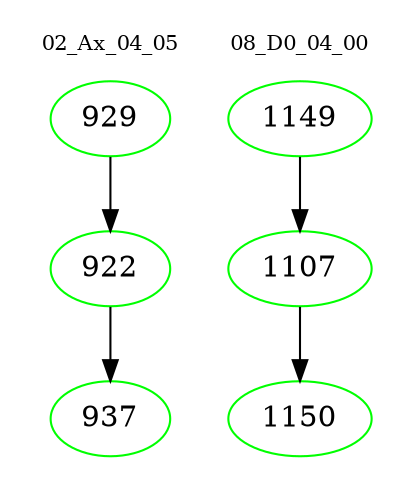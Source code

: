 digraph{
subgraph cluster_0 {
color = white
label = "02_Ax_04_05";
fontsize=10;
T0_929 [label="929", color="green"]
T0_929 -> T0_922 [color="black"]
T0_922 [label="922", color="green"]
T0_922 -> T0_937 [color="black"]
T0_937 [label="937", color="green"]
}
subgraph cluster_1 {
color = white
label = "08_D0_04_00";
fontsize=10;
T1_1149 [label="1149", color="green"]
T1_1149 -> T1_1107 [color="black"]
T1_1107 [label="1107", color="green"]
T1_1107 -> T1_1150 [color="black"]
T1_1150 [label="1150", color="green"]
}
}
